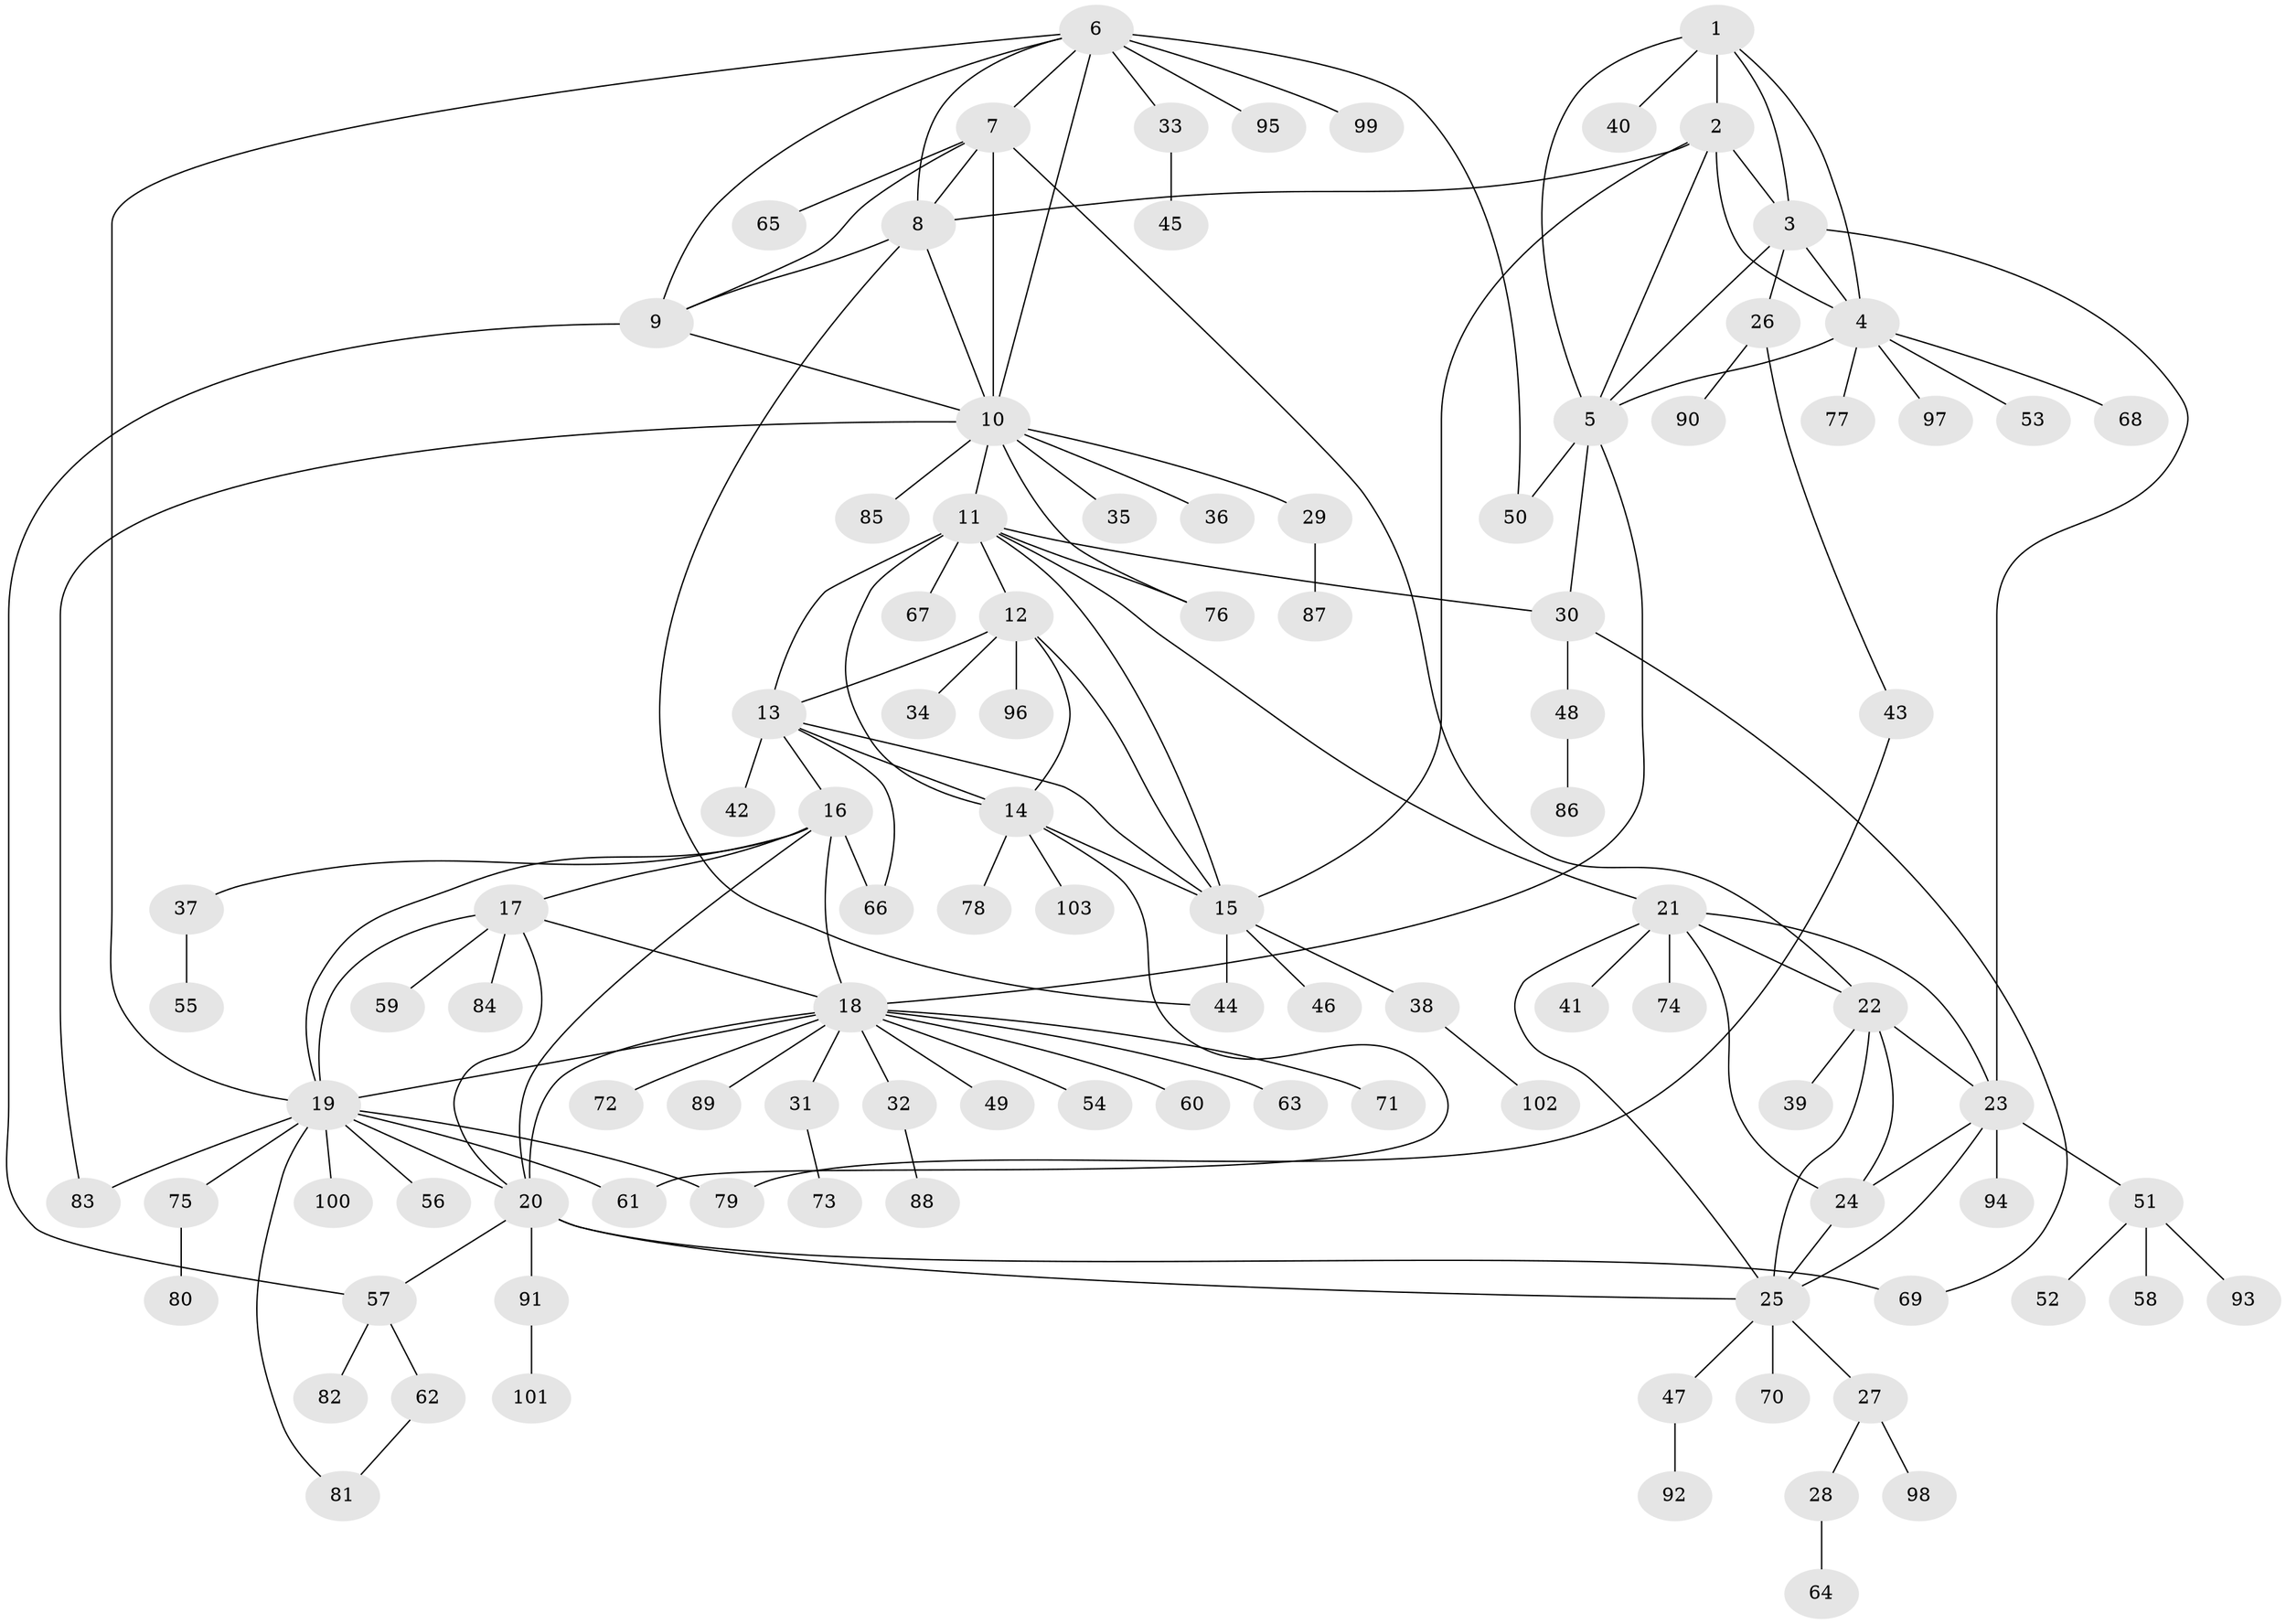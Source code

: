 // Generated by graph-tools (version 1.1) at 2025/02/03/09/25 03:02:50]
// undirected, 103 vertices, 149 edges
graph export_dot {
graph [start="1"]
  node [color=gray90,style=filled];
  1;
  2;
  3;
  4;
  5;
  6;
  7;
  8;
  9;
  10;
  11;
  12;
  13;
  14;
  15;
  16;
  17;
  18;
  19;
  20;
  21;
  22;
  23;
  24;
  25;
  26;
  27;
  28;
  29;
  30;
  31;
  32;
  33;
  34;
  35;
  36;
  37;
  38;
  39;
  40;
  41;
  42;
  43;
  44;
  45;
  46;
  47;
  48;
  49;
  50;
  51;
  52;
  53;
  54;
  55;
  56;
  57;
  58;
  59;
  60;
  61;
  62;
  63;
  64;
  65;
  66;
  67;
  68;
  69;
  70;
  71;
  72;
  73;
  74;
  75;
  76;
  77;
  78;
  79;
  80;
  81;
  82;
  83;
  84;
  85;
  86;
  87;
  88;
  89;
  90;
  91;
  92;
  93;
  94;
  95;
  96;
  97;
  98;
  99;
  100;
  101;
  102;
  103;
  1 -- 2;
  1 -- 3;
  1 -- 4;
  1 -- 5;
  1 -- 40;
  2 -- 3;
  2 -- 4;
  2 -- 5;
  2 -- 8;
  2 -- 15;
  3 -- 4;
  3 -- 5;
  3 -- 23;
  3 -- 26;
  4 -- 5;
  4 -- 53;
  4 -- 68;
  4 -- 77;
  4 -- 97;
  5 -- 18;
  5 -- 30;
  5 -- 50;
  6 -- 7;
  6 -- 8;
  6 -- 9;
  6 -- 10;
  6 -- 19;
  6 -- 33;
  6 -- 50;
  6 -- 95;
  6 -- 99;
  7 -- 8;
  7 -- 9;
  7 -- 10;
  7 -- 22;
  7 -- 65;
  8 -- 9;
  8 -- 10;
  8 -- 44;
  9 -- 10;
  9 -- 57;
  10 -- 11;
  10 -- 29;
  10 -- 35;
  10 -- 36;
  10 -- 76;
  10 -- 83;
  10 -- 85;
  11 -- 12;
  11 -- 13;
  11 -- 14;
  11 -- 15;
  11 -- 21;
  11 -- 30;
  11 -- 67;
  11 -- 76;
  12 -- 13;
  12 -- 14;
  12 -- 15;
  12 -- 34;
  12 -- 96;
  13 -- 14;
  13 -- 15;
  13 -- 16;
  13 -- 42;
  13 -- 66;
  14 -- 15;
  14 -- 61;
  14 -- 78;
  14 -- 103;
  15 -- 38;
  15 -- 44;
  15 -- 46;
  16 -- 17;
  16 -- 18;
  16 -- 19;
  16 -- 20;
  16 -- 37;
  16 -- 66;
  17 -- 18;
  17 -- 19;
  17 -- 20;
  17 -- 59;
  17 -- 84;
  18 -- 19;
  18 -- 20;
  18 -- 31;
  18 -- 32;
  18 -- 49;
  18 -- 54;
  18 -- 60;
  18 -- 63;
  18 -- 71;
  18 -- 72;
  18 -- 89;
  19 -- 20;
  19 -- 56;
  19 -- 61;
  19 -- 75;
  19 -- 79;
  19 -- 81;
  19 -- 83;
  19 -- 100;
  20 -- 25;
  20 -- 57;
  20 -- 69;
  20 -- 91;
  21 -- 22;
  21 -- 23;
  21 -- 24;
  21 -- 25;
  21 -- 41;
  21 -- 74;
  22 -- 23;
  22 -- 24;
  22 -- 25;
  22 -- 39;
  23 -- 24;
  23 -- 25;
  23 -- 51;
  23 -- 94;
  24 -- 25;
  25 -- 27;
  25 -- 47;
  25 -- 70;
  26 -- 43;
  26 -- 90;
  27 -- 28;
  27 -- 98;
  28 -- 64;
  29 -- 87;
  30 -- 48;
  30 -- 69;
  31 -- 73;
  32 -- 88;
  33 -- 45;
  37 -- 55;
  38 -- 102;
  43 -- 79;
  47 -- 92;
  48 -- 86;
  51 -- 52;
  51 -- 58;
  51 -- 93;
  57 -- 62;
  57 -- 82;
  62 -- 81;
  75 -- 80;
  91 -- 101;
}
